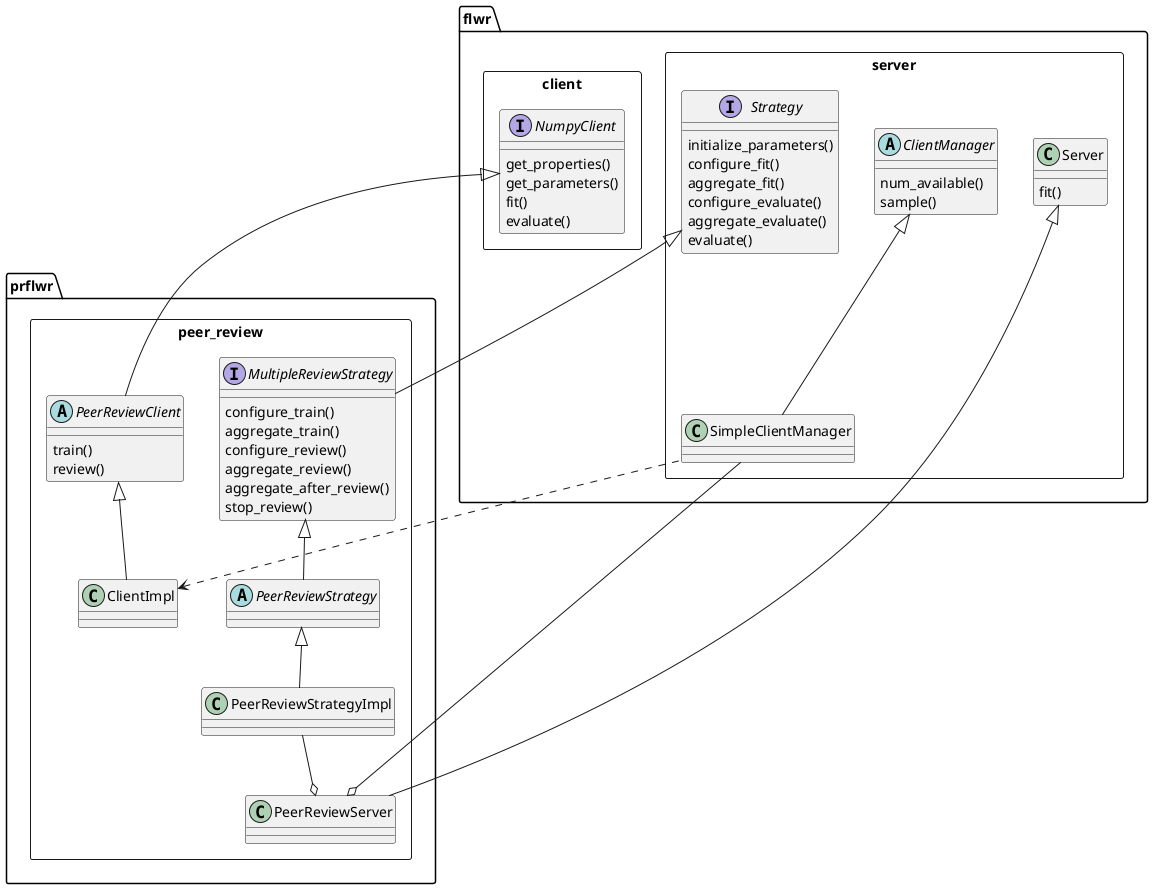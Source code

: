 @startuml classi
package flwr.server <<Rectangle>> {

    class Server {
        fit()
    }

    interface Strategy {
        initialize_parameters()
        configure_fit()
        aggregate_fit()
        configure_evaluate()
        aggregate_evaluate()
        evaluate()
    }

    abstract ClientManager {
        num_available()
        sample()
    }

    class SimpleClientManager{
    }

}

package flwr.client <<Rectangle>> {

    interface NumpyClient {
        get_properties()
        get_parameters()
        fit()
        evaluate()
    }

}

package prflwr.peer_review <<Rectangle>> {

    abstract PeerReviewClient {
        train()
        review()
    }

    class ClientImpl{
    }

    class PeerReviewServer{
    }

    interface MultipleReviewStrategy {
        configure_train()
        aggregate_train()
        configure_review()
        aggregate_review()
        aggregate_after_review()
        stop_review()
    }

    abstract PeerReviewStrategy {
    }

    class PeerReviewStrategyImpl{
    }

}

ClientManager <|-- SimpleClientManager
Server <|-- PeerReviewServer
PeerReviewClient <|-- ClientImpl
NumpyClient <|-- PeerReviewClient
Strategy <|-- MultipleReviewStrategy
MultipleReviewStrategy <|-- PeerReviewStrategy
PeerReviewStrategy <|-- PeerReviewStrategyImpl
PeerReviewStrategyImpl --o PeerReviewServer
SimpleClientManager --o PeerReviewServer
ClientImpl <.. SimpleClientManager
@enduml